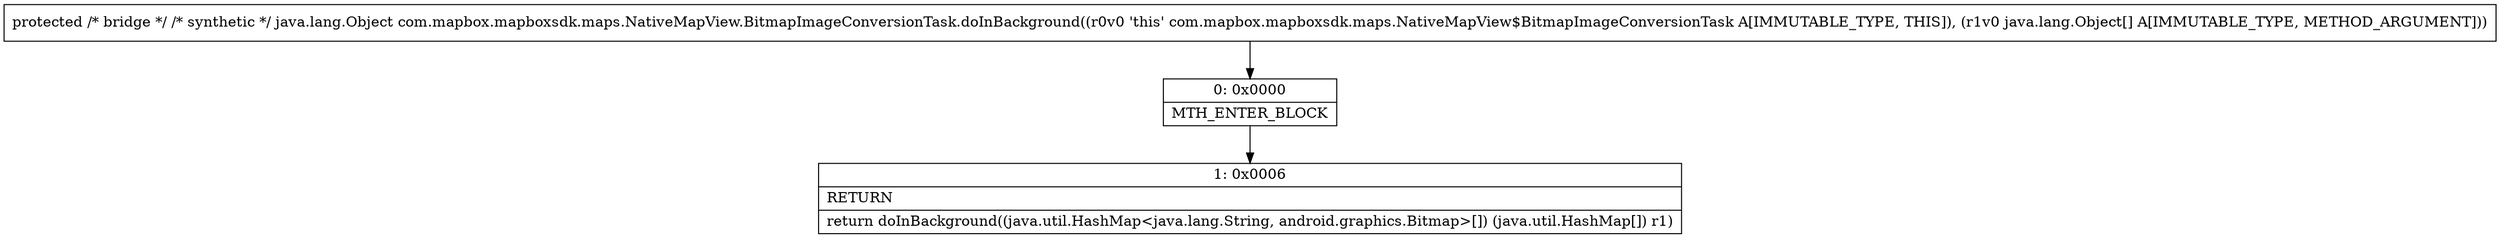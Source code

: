 digraph "CFG forcom.mapbox.mapboxsdk.maps.NativeMapView.BitmapImageConversionTask.doInBackground([Ljava\/lang\/Object;)Ljava\/lang\/Object;" {
Node_0 [shape=record,label="{0\:\ 0x0000|MTH_ENTER_BLOCK\l}"];
Node_1 [shape=record,label="{1\:\ 0x0006|RETURN\l|return doInBackground((java.util.HashMap\<java.lang.String, android.graphics.Bitmap\>[]) (java.util.HashMap[]) r1)\l}"];
MethodNode[shape=record,label="{protected \/* bridge *\/ \/* synthetic *\/ java.lang.Object com.mapbox.mapboxsdk.maps.NativeMapView.BitmapImageConversionTask.doInBackground((r0v0 'this' com.mapbox.mapboxsdk.maps.NativeMapView$BitmapImageConversionTask A[IMMUTABLE_TYPE, THIS]), (r1v0 java.lang.Object[] A[IMMUTABLE_TYPE, METHOD_ARGUMENT])) }"];
MethodNode -> Node_0;
Node_0 -> Node_1;
}

